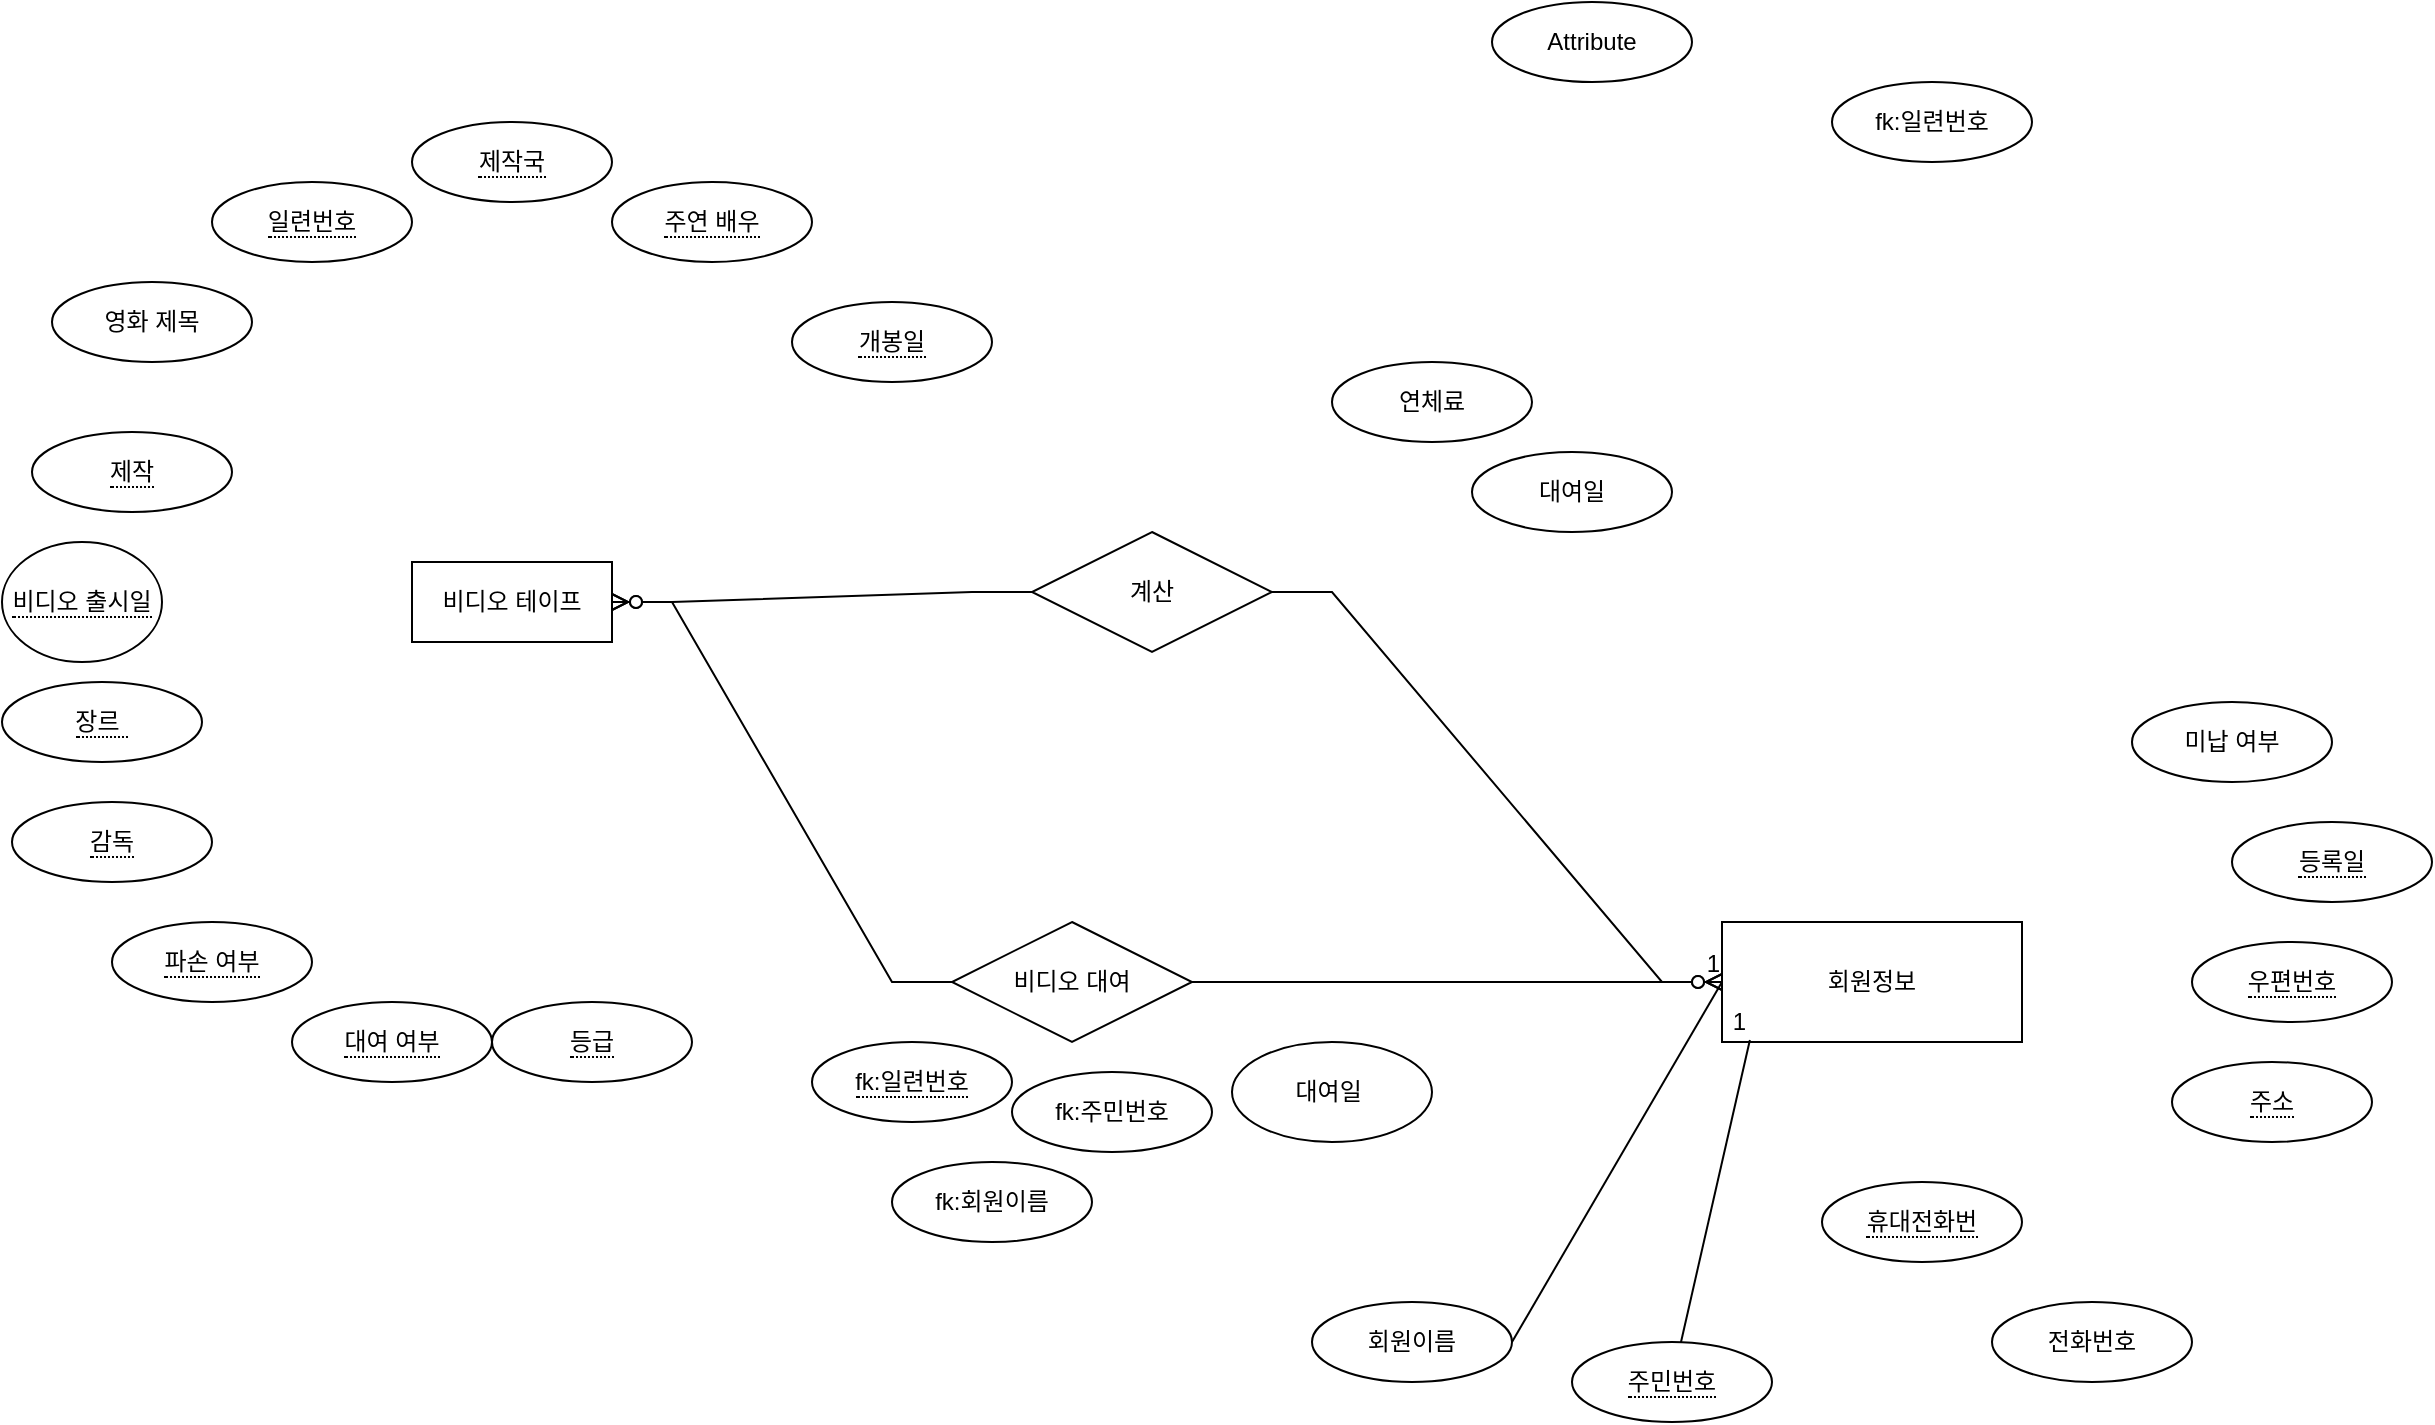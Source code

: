 <mxfile version="23.1.6" type="device">
  <diagram id="R2lEEEUBdFMjLlhIrx00" name="Page-1">
    <mxGraphModel dx="2284" dy="1838" grid="1" gridSize="10" guides="1" tooltips="1" connect="1" arrows="1" fold="1" page="1" pageScale="1" pageWidth="850" pageHeight="1100" math="0" shadow="0" extFonts="Permanent Marker^https://fonts.googleapis.com/css?family=Permanent+Marker">
      <root>
        <mxCell id="0" />
        <mxCell id="1" parent="0" />
        <mxCell id="-0y_CvrlQRl--kAV1j4P-14" value="&lt;br&gt;회원정보&lt;div&gt;&lt;br&gt;&lt;/div&gt;" style="whiteSpace=wrap;html=1;align=center;" vertex="1" parent="1">
          <mxGeometry x="385" y="140" width="150" height="60" as="geometry" />
        </mxCell>
        <mxCell id="-0y_CvrlQRl--kAV1j4P-17" value="&lt;br&gt;회원이름&lt;div&gt;&lt;br&gt;&lt;/div&gt;" style="ellipse;whiteSpace=wrap;html=1;align=center;" vertex="1" parent="1">
          <mxGeometry x="180" y="330" width="100" height="40" as="geometry" />
        </mxCell>
        <mxCell id="-0y_CvrlQRl--kAV1j4P-18" value="" style="endArrow=none;html=1;rounded=0;entryX=0;entryY=0.5;entryDx=0;entryDy=0;exitX=1;exitY=0.5;exitDx=0;exitDy=0;" edge="1" parent="1" source="-0y_CvrlQRl--kAV1j4P-17" target="-0y_CvrlQRl--kAV1j4P-14">
          <mxGeometry relative="1" as="geometry">
            <mxPoint x="120" y="250" as="sourcePoint" />
            <mxPoint x="280" y="250" as="targetPoint" />
            <Array as="points">
              <mxPoint x="350" y="230" />
            </Array>
          </mxGeometry>
        </mxCell>
        <mxCell id="-0y_CvrlQRl--kAV1j4P-19" value="1" style="resizable=0;html=1;whiteSpace=wrap;align=right;verticalAlign=bottom;" connectable="0" vertex="1" parent="-0y_CvrlQRl--kAV1j4P-18">
          <mxGeometry x="1" relative="1" as="geometry" />
        </mxCell>
        <mxCell id="-0y_CvrlQRl--kAV1j4P-20" value="&lt;span style=&quot;border-bottom: 1px dotted&quot;&gt;주민번호&lt;br&gt;&lt;/span&gt;" style="ellipse;whiteSpace=wrap;html=1;align=center;" vertex="1" parent="1">
          <mxGeometry x="310" y="350" width="100" height="40" as="geometry" />
        </mxCell>
        <mxCell id="-0y_CvrlQRl--kAV1j4P-21" value="전화번호" style="ellipse;whiteSpace=wrap;html=1;align=center;" vertex="1" parent="1">
          <mxGeometry x="520" y="330" width="100" height="40" as="geometry" />
        </mxCell>
        <mxCell id="-0y_CvrlQRl--kAV1j4P-22" value="&lt;span style=&quot;border-bottom: 1px dotted&quot;&gt;휴대전화번&lt;/span&gt;" style="ellipse;whiteSpace=wrap;html=1;align=center;" vertex="1" parent="1">
          <mxGeometry x="435" y="270" width="100" height="40" as="geometry" />
        </mxCell>
        <mxCell id="-0y_CvrlQRl--kAV1j4P-23" value="&lt;span style=&quot;border-bottom: 1px dotted&quot;&gt;주소&lt;/span&gt;" style="ellipse;whiteSpace=wrap;html=1;align=center;" vertex="1" parent="1">
          <mxGeometry x="610" y="210" width="100" height="40" as="geometry" />
        </mxCell>
        <mxCell id="-0y_CvrlQRl--kAV1j4P-24" value="&lt;span style=&quot;border-bottom: 1px dotted&quot;&gt;우편번호&lt;/span&gt;" style="ellipse;whiteSpace=wrap;html=1;align=center;" vertex="1" parent="1">
          <mxGeometry x="620" y="150" width="100" height="40" as="geometry" />
        </mxCell>
        <mxCell id="-0y_CvrlQRl--kAV1j4P-25" value="&lt;span style=&quot;border-bottom: 1px dotted&quot;&gt;등록일&lt;/span&gt;" style="ellipse;whiteSpace=wrap;html=1;align=center;" vertex="1" parent="1">
          <mxGeometry x="640" y="90" width="100" height="40" as="geometry" />
        </mxCell>
        <mxCell id="-0y_CvrlQRl--kAV1j4P-26" value="" style="endArrow=none;html=1;rounded=0;entryX=0.093;entryY=0.983;entryDx=0;entryDy=0;entryPerimeter=0;" edge="1" parent="1" source="-0y_CvrlQRl--kAV1j4P-20" target="-0y_CvrlQRl--kAV1j4P-14">
          <mxGeometry relative="1" as="geometry">
            <mxPoint x="340" y="380" as="sourcePoint" />
            <mxPoint x="500" y="380" as="targetPoint" />
            <Array as="points" />
          </mxGeometry>
        </mxCell>
        <mxCell id="-0y_CvrlQRl--kAV1j4P-27" value="1" style="resizable=0;html=1;whiteSpace=wrap;align=right;verticalAlign=bottom;" connectable="0" vertex="1" parent="-0y_CvrlQRl--kAV1j4P-26">
          <mxGeometry x="1" relative="1" as="geometry" />
        </mxCell>
        <mxCell id="-0y_CvrlQRl--kAV1j4P-30" value="비디오 테이프" style="whiteSpace=wrap;html=1;align=center;" vertex="1" parent="1">
          <mxGeometry x="-270" y="-40" width="100" height="40" as="geometry" />
        </mxCell>
        <mxCell id="-0y_CvrlQRl--kAV1j4P-31" value="&lt;span style=&quot;border-bottom: 1px dotted&quot;&gt;장르&lt;span style=&quot;white-space: pre;&quot;&gt;&#x9;&lt;/span&gt;&lt;/span&gt;" style="ellipse;whiteSpace=wrap;html=1;align=center;" vertex="1" parent="1">
          <mxGeometry x="-475" y="20" width="100" height="40" as="geometry" />
        </mxCell>
        <mxCell id="-0y_CvrlQRl--kAV1j4P-32" value="&lt;span style=&quot;border-bottom: 1px dotted&quot;&gt;등급&lt;/span&gt;" style="ellipse;whiteSpace=wrap;html=1;align=center;" vertex="1" parent="1">
          <mxGeometry x="-230" y="180" width="100" height="40" as="geometry" />
        </mxCell>
        <mxCell id="-0y_CvrlQRl--kAV1j4P-33" value="&lt;span style=&quot;border-bottom: 1px dotted&quot;&gt;일련번호&lt;/span&gt;" style="ellipse;whiteSpace=wrap;html=1;align=center;" vertex="1" parent="1">
          <mxGeometry x="-370" y="-230" width="100" height="40" as="geometry" />
        </mxCell>
        <mxCell id="-0y_CvrlQRl--kAV1j4P-34" value="영화 제목" style="ellipse;whiteSpace=wrap;html=1;align=center;" vertex="1" parent="1">
          <mxGeometry x="-450" y="-180" width="100" height="40" as="geometry" />
        </mxCell>
        <mxCell id="-0y_CvrlQRl--kAV1j4P-35" value="&lt;span style=&quot;border-bottom: 1px dotted&quot;&gt;제작&lt;/span&gt;" style="ellipse;whiteSpace=wrap;html=1;align=center;" vertex="1" parent="1">
          <mxGeometry x="-460" y="-105" width="100" height="40" as="geometry" />
        </mxCell>
        <mxCell id="-0y_CvrlQRl--kAV1j4P-36" value="&lt;span style=&quot;border-bottom: 1px dotted&quot;&gt;제작국&lt;/span&gt;" style="ellipse;whiteSpace=wrap;html=1;align=center;" vertex="1" parent="1">
          <mxGeometry x="-270" y="-260" width="100" height="40" as="geometry" />
        </mxCell>
        <mxCell id="-0y_CvrlQRl--kAV1j4P-37" value="&lt;span style=&quot;border-bottom: 1px dotted&quot;&gt;주연 배우&lt;/span&gt;" style="ellipse;whiteSpace=wrap;html=1;align=center;" vertex="1" parent="1">
          <mxGeometry x="-170" y="-230" width="100" height="40" as="geometry" />
        </mxCell>
        <mxCell id="-0y_CvrlQRl--kAV1j4P-38" value="&lt;span style=&quot;border-bottom: 1px dotted&quot;&gt;감독&lt;/span&gt;" style="ellipse;whiteSpace=wrap;html=1;align=center;" vertex="1" parent="1">
          <mxGeometry x="-470" y="80" width="100" height="40" as="geometry" />
        </mxCell>
        <mxCell id="-0y_CvrlQRl--kAV1j4P-39" value="&lt;span style=&quot;border-bottom: 1px dotted&quot;&gt;개봉일&lt;/span&gt;" style="ellipse;whiteSpace=wrap;html=1;align=center;" vertex="1" parent="1">
          <mxGeometry x="-80" y="-170" width="100" height="40" as="geometry" />
        </mxCell>
        <mxCell id="-0y_CvrlQRl--kAV1j4P-40" value="&lt;span style=&quot;border-bottom: 1px dotted&quot;&gt;비디오 출시일&lt;/span&gt;" style="ellipse;whiteSpace=wrap;html=1;align=center;" vertex="1" parent="1">
          <mxGeometry x="-475" y="-50" width="80" height="60" as="geometry" />
        </mxCell>
        <mxCell id="-0y_CvrlQRl--kAV1j4P-41" value="&lt;span style=&quot;border-bottom: 1px dotted&quot;&gt;파손 여부&lt;/span&gt;" style="ellipse;whiteSpace=wrap;html=1;align=center;" vertex="1" parent="1">
          <mxGeometry x="-420" y="140" width="100" height="40" as="geometry" />
        </mxCell>
        <mxCell id="-0y_CvrlQRl--kAV1j4P-42" value="&lt;span style=&quot;border-bottom: 1px dotted&quot;&gt;대여 여부&lt;/span&gt;" style="ellipse;whiteSpace=wrap;html=1;align=center;" vertex="1" parent="1">
          <mxGeometry x="-330" y="180" width="100" height="40" as="geometry" />
        </mxCell>
        <mxCell id="-0y_CvrlQRl--kAV1j4P-45" value="비디오 대여" style="shape=rhombus;perimeter=rhombusPerimeter;whiteSpace=wrap;html=1;align=center;" vertex="1" parent="1">
          <mxGeometry y="140" width="120" height="60" as="geometry" />
        </mxCell>
        <mxCell id="-0y_CvrlQRl--kAV1j4P-46" value="대여일&amp;nbsp;" style="ellipse;whiteSpace=wrap;html=1;align=center;" vertex="1" parent="1">
          <mxGeometry x="140" y="200" width="100" height="50" as="geometry" />
        </mxCell>
        <mxCell id="-0y_CvrlQRl--kAV1j4P-48" value="미납 여부" style="ellipse;whiteSpace=wrap;html=1;align=center;" vertex="1" parent="1">
          <mxGeometry x="590" y="30" width="100" height="40" as="geometry" />
        </mxCell>
        <mxCell id="-0y_CvrlQRl--kAV1j4P-51" value="" style="edgeStyle=entityRelationEdgeStyle;fontSize=12;html=1;endArrow=ERzeroToMany;endFill=1;rounded=0;" edge="1" parent="1" source="-0y_CvrlQRl--kAV1j4P-45" target="-0y_CvrlQRl--kAV1j4P-30">
          <mxGeometry width="100" height="100" relative="1" as="geometry">
            <mxPoint x="200" y="130" as="sourcePoint" />
            <mxPoint x="300" y="30" as="targetPoint" />
            <Array as="points">
              <mxPoint x="80" y="-30" />
              <mxPoint x="90" y="-50" />
            </Array>
          </mxGeometry>
        </mxCell>
        <mxCell id="-0y_CvrlQRl--kAV1j4P-52" value="" style="edgeStyle=entityRelationEdgeStyle;fontSize=12;html=1;endArrow=ERzeroToMany;endFill=1;rounded=0;" edge="1" parent="1" source="-0y_CvrlQRl--kAV1j4P-45" target="-0y_CvrlQRl--kAV1j4P-14">
          <mxGeometry width="100" height="100" relative="1" as="geometry">
            <mxPoint x="220" as="sourcePoint" />
            <mxPoint x="370" y="90" as="targetPoint" />
          </mxGeometry>
        </mxCell>
        <mxCell id="-0y_CvrlQRl--kAV1j4P-54" value="&lt;span style=&quot;border-bottom: 1px dotted&quot;&gt;fk:일련번호&lt;/span&gt;" style="ellipse;whiteSpace=wrap;html=1;align=center;" vertex="1" parent="1">
          <mxGeometry x="-70" y="200" width="100" height="40" as="geometry" />
        </mxCell>
        <mxCell id="-0y_CvrlQRl--kAV1j4P-56" value="fk:회원이름" style="ellipse;whiteSpace=wrap;html=1;align=center;" vertex="1" parent="1">
          <mxGeometry x="-30" y="260" width="100" height="40" as="geometry" />
        </mxCell>
        <mxCell id="-0y_CvrlQRl--kAV1j4P-57" value="fk:주민번호" style="ellipse;whiteSpace=wrap;html=1;align=center;" vertex="1" parent="1">
          <mxGeometry x="30" y="215" width="100" height="40" as="geometry" />
        </mxCell>
        <mxCell id="-0y_CvrlQRl--kAV1j4P-58" value="대여일" style="ellipse;whiteSpace=wrap;html=1;align=center;" vertex="1" parent="1">
          <mxGeometry x="260" y="-95" width="100" height="40" as="geometry" />
        </mxCell>
        <mxCell id="-0y_CvrlQRl--kAV1j4P-59" value="Attribute" style="ellipse;whiteSpace=wrap;html=1;align=center;" vertex="1" parent="1">
          <mxGeometry x="270" y="-320" width="100" height="40" as="geometry" />
        </mxCell>
        <mxCell id="-0y_CvrlQRl--kAV1j4P-62" value="연체료" style="ellipse;whiteSpace=wrap;html=1;align=center;" vertex="1" parent="1">
          <mxGeometry x="190" y="-140" width="100" height="40" as="geometry" />
        </mxCell>
        <mxCell id="-0y_CvrlQRl--kAV1j4P-63" value="fk:일련번호" style="ellipse;whiteSpace=wrap;html=1;align=center;" vertex="1" parent="1">
          <mxGeometry x="440" y="-280" width="100" height="40" as="geometry" />
        </mxCell>
        <mxCell id="-0y_CvrlQRl--kAV1j4P-64" value="계산" style="shape=rhombus;perimeter=rhombusPerimeter;whiteSpace=wrap;html=1;align=center;" vertex="1" parent="1">
          <mxGeometry x="40" y="-55" width="120" height="60" as="geometry" />
        </mxCell>
        <mxCell id="-0y_CvrlQRl--kAV1j4P-66" value="" style="edgeStyle=entityRelationEdgeStyle;fontSize=12;html=1;endArrow=ERzeroToMany;endFill=1;rounded=0;" edge="1" parent="1" source="-0y_CvrlQRl--kAV1j4P-64" target="-0y_CvrlQRl--kAV1j4P-30">
          <mxGeometry width="100" height="100" relative="1" as="geometry">
            <mxPoint x="140" y="60" as="sourcePoint" />
            <mxPoint x="240" y="-40" as="targetPoint" />
          </mxGeometry>
        </mxCell>
        <mxCell id="-0y_CvrlQRl--kAV1j4P-67" value="" style="edgeStyle=entityRelationEdgeStyle;fontSize=12;html=1;endArrow=ERzeroToMany;endFill=1;rounded=0;" edge="1" parent="1" source="-0y_CvrlQRl--kAV1j4P-64" target="-0y_CvrlQRl--kAV1j4P-14">
          <mxGeometry width="100" height="100" relative="1" as="geometry">
            <mxPoint x="140" y="60" as="sourcePoint" />
            <mxPoint x="240" y="-40" as="targetPoint" />
          </mxGeometry>
        </mxCell>
      </root>
    </mxGraphModel>
  </diagram>
</mxfile>
